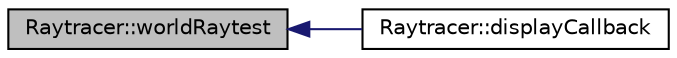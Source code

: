 digraph "Raytracer::worldRaytest"
{
  edge [fontname="Helvetica",fontsize="10",labelfontname="Helvetica",labelfontsize="10"];
  node [fontname="Helvetica",fontsize="10",shape=record];
  rankdir="LR";
  Node1 [label="Raytracer::worldRaytest",height=0.2,width=0.4,color="black", fillcolor="grey75", style="filled", fontcolor="black"];
  Node1 -> Node2 [dir="back",color="midnightblue",fontsize="10",style="solid",fontname="Helvetica"];
  Node2 [label="Raytracer::displayCallback",height=0.2,width=0.4,color="black", fillcolor="white", style="filled",URL="$class_raytracer.html#ab426a13ec9c917425f3181bb759a2bf2"];
}
